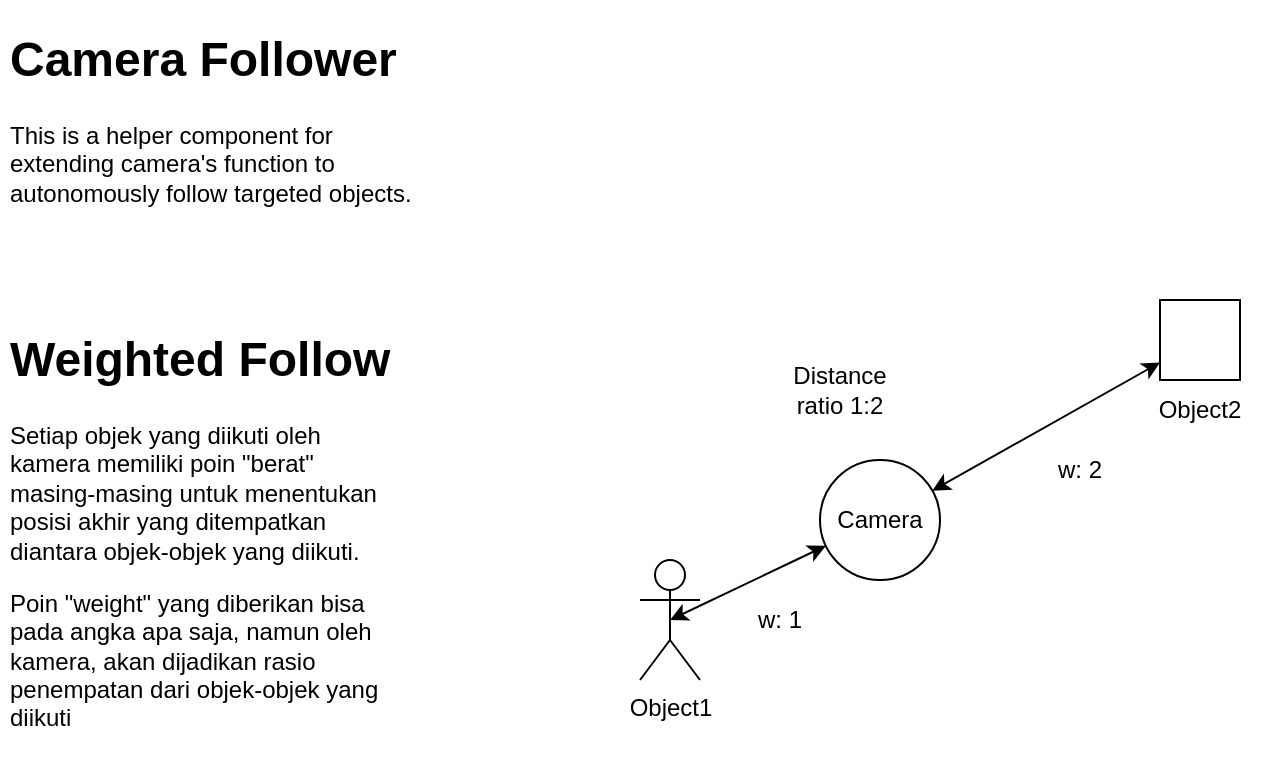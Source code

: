 <mxfile>
    <diagram id="p13XlmOMJs0bmgfRKd9V" name="Page-1">
        <mxGraphModel dx="1139" dy="747" grid="1" gridSize="10" guides="1" tooltips="1" connect="1" arrows="1" fold="1" page="1" pageScale="1" pageWidth="850" pageHeight="1100" math="0" shadow="0">
            <root>
                <mxCell id="0"/>
                <mxCell id="1" parent="0"/>
                <mxCell id="2" value="&lt;h1&gt;Camera Follower&lt;/h1&gt;&lt;p&gt;This is a helper component for extending camera's function to autonomously follow targeted objects.&lt;/p&gt;" style="text;html=1;strokeColor=none;fillColor=none;spacing=5;spacingTop=-20;whiteSpace=wrap;overflow=hidden;rounded=0;" parent="1" vertex="1">
                    <mxGeometry x="90" y="80" width="210" height="120" as="geometry"/>
                </mxCell>
                <mxCell id="5" value="&lt;h1&gt;Weighted Follow&lt;/h1&gt;&lt;p&gt;Setiap objek yang diikuti oleh kamera memiliki poin &quot;berat&quot; masing-masing untuk menentukan posisi akhir yang ditempatkan diantara objek-objek yang diikuti.&lt;/p&gt;&lt;p&gt;Poin &quot;weight&quot; yang diberikan bisa pada angka apa saja, namun oleh kamera, akan dijadikan rasio penempatan dari objek-objek yang diikuti&lt;/p&gt;" style="text;html=1;strokeColor=none;fillColor=none;spacing=5;spacingTop=-20;whiteSpace=wrap;overflow=hidden;rounded=0;" parent="1" vertex="1">
                    <mxGeometry x="90" y="230" width="200" height="230" as="geometry"/>
                </mxCell>
                <mxCell id="7" value="Camera" style="ellipse;whiteSpace=wrap;html=1;aspect=fixed;" parent="1" vertex="1">
                    <mxGeometry x="500" y="300" width="60" height="60" as="geometry"/>
                </mxCell>
                <mxCell id="8" value="Object1" style="shape=umlActor;verticalLabelPosition=bottom;verticalAlign=top;html=1;outlineConnect=0;" parent="1" vertex="1">
                    <mxGeometry x="410" y="350" width="30" height="60" as="geometry"/>
                </mxCell>
                <mxCell id="9" value="" style="rounded=0;whiteSpace=wrap;html=1;" parent="1" vertex="1">
                    <mxGeometry x="670" y="220" width="40" height="40" as="geometry"/>
                </mxCell>
                <mxCell id="10" value="Object2" style="text;html=1;strokeColor=none;fillColor=none;align=center;verticalAlign=middle;whiteSpace=wrap;rounded=0;" parent="1" vertex="1">
                    <mxGeometry x="660" y="260" width="60" height="30" as="geometry"/>
                </mxCell>
                <mxCell id="12" value="" style="endArrow=classic;startArrow=classic;html=1;exitX=0.5;exitY=0.5;exitDx=0;exitDy=0;exitPerimeter=0;" parent="1" source="8" target="7" edge="1">
                    <mxGeometry width="50" height="50" relative="1" as="geometry">
                        <mxPoint x="540" y="420" as="sourcePoint"/>
                        <mxPoint x="590" y="370" as="targetPoint"/>
                    </mxGeometry>
                </mxCell>
                <mxCell id="13" value="" style="endArrow=classic;startArrow=classic;html=1;" parent="1" source="7" target="9" edge="1">
                    <mxGeometry width="50" height="50" relative="1" as="geometry">
                        <mxPoint x="540" y="420" as="sourcePoint"/>
                        <mxPoint x="590" y="370" as="targetPoint"/>
                    </mxGeometry>
                </mxCell>
                <mxCell id="14" value="w: 1" style="text;html=1;strokeColor=none;fillColor=none;align=center;verticalAlign=middle;whiteSpace=wrap;rounded=0;" parent="1" vertex="1">
                    <mxGeometry x="450" y="365" width="60" height="30" as="geometry"/>
                </mxCell>
                <mxCell id="15" value="w: 2" style="text;html=1;strokeColor=none;fillColor=none;align=center;verticalAlign=middle;whiteSpace=wrap;rounded=0;" parent="1" vertex="1">
                    <mxGeometry x="600" y="290" width="60" height="30" as="geometry"/>
                </mxCell>
                <mxCell id="16" value="Distance ratio 1:2" style="text;html=1;strokeColor=none;fillColor=none;align=center;verticalAlign=middle;whiteSpace=wrap;rounded=0;" parent="1" vertex="1">
                    <mxGeometry x="480" y="250" width="60" height="30" as="geometry"/>
                </mxCell>
            </root>
        </mxGraphModel>
    </diagram>
</mxfile>